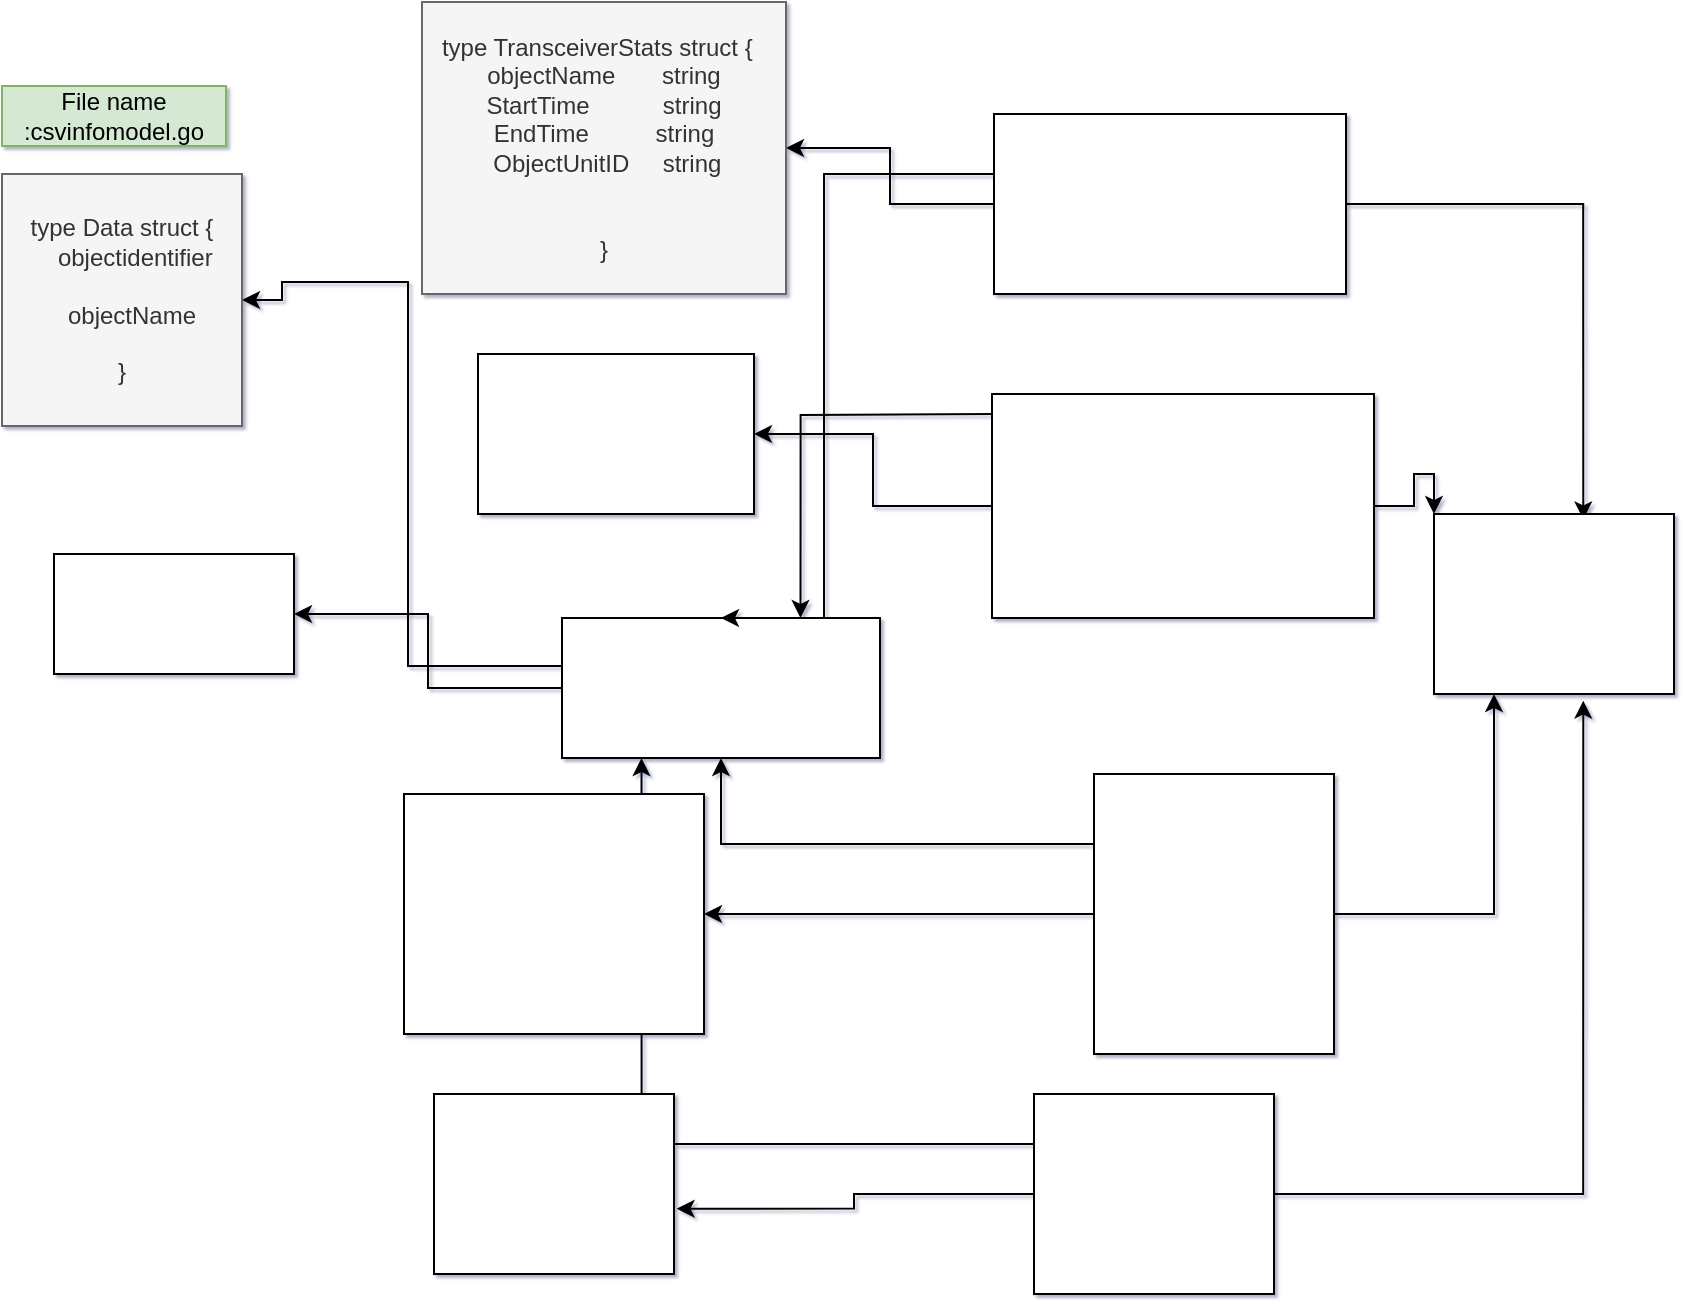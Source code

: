 <mxfile version="21.6.5" type="github">
  <diagram name="Page-1" id="2YBvvXClWsGukQMizWep">
    <mxGraphModel dx="930" dy="1564" grid="1" gridSize="14" guides="1" tooltips="1" connect="1" arrows="1" fold="1" page="1" pageScale="1" pageWidth="850" pageHeight="1100" background="#FFFFFF" math="0" shadow="1">
      <root>
        <mxCell id="0" />
        <mxCell id="1" parent="0" />
        <mxCell id="JVdptQY95MM00BN9dN_g-1" value="" style="rounded=0;whiteSpace=wrap;html=1;" vertex="1" parent="1">
          <mxGeometry x="40" y="220" width="120" height="60" as="geometry" />
        </mxCell>
        <mxCell id="JVdptQY95MM00BN9dN_g-48" style="edgeStyle=orthogonalEdgeStyle;rounded=0;orthogonalLoop=1;jettySize=auto;html=1;entryX=1;entryY=0.5;entryDx=0;entryDy=0;" edge="1" parent="1" source="JVdptQY95MM00BN9dN_g-2" target="JVdptQY95MM00BN9dN_g-1">
          <mxGeometry relative="1" as="geometry" />
        </mxCell>
        <mxCell id="JVdptQY95MM00BN9dN_g-59" style="edgeStyle=orthogonalEdgeStyle;rounded=0;orthogonalLoop=1;jettySize=auto;html=1;entryX=1;entryY=0.5;entryDx=0;entryDy=0;" edge="1" parent="1" target="JVdptQY95MM00BN9dN_g-56">
          <mxGeometry relative="1" as="geometry">
            <mxPoint x="300.72" y="276.03" as="sourcePoint" />
            <mxPoint x="154" y="84" as="targetPoint" />
            <Array as="points">
              <mxPoint x="217" y="276" />
              <mxPoint x="217" y="84" />
              <mxPoint x="154" y="84" />
              <mxPoint x="154" y="93" />
            </Array>
          </mxGeometry>
        </mxCell>
        <mxCell id="JVdptQY95MM00BN9dN_g-2" value="" style="rounded=0;whiteSpace=wrap;html=1;" vertex="1" parent="1">
          <mxGeometry x="294" y="252" width="159" height="70" as="geometry" />
        </mxCell>
        <mxCell id="JVdptQY95MM00BN9dN_g-40" value="" style="edgeStyle=orthogonalEdgeStyle;rounded=0;orthogonalLoop=1;jettySize=auto;html=1;" edge="1" parent="1" source="JVdptQY95MM00BN9dN_g-4" target="JVdptQY95MM00BN9dN_g-26">
          <mxGeometry relative="1" as="geometry" />
        </mxCell>
        <mxCell id="JVdptQY95MM00BN9dN_g-43" style="edgeStyle=orthogonalEdgeStyle;rounded=0;orthogonalLoop=1;jettySize=auto;html=1;entryX=0.5;entryY=0;entryDx=0;entryDy=0;" edge="1" parent="1" source="JVdptQY95MM00BN9dN_g-4" target="JVdptQY95MM00BN9dN_g-2">
          <mxGeometry relative="1" as="geometry">
            <Array as="points">
              <mxPoint x="425" y="30" />
            </Array>
          </mxGeometry>
        </mxCell>
        <mxCell id="JVdptQY95MM00BN9dN_g-51" style="edgeStyle=orthogonalEdgeStyle;rounded=0;orthogonalLoop=1;jettySize=auto;html=1;entryX=0.622;entryY=0.03;entryDx=0;entryDy=0;entryPerimeter=0;" edge="1" parent="1" source="JVdptQY95MM00BN9dN_g-4" target="JVdptQY95MM00BN9dN_g-10">
          <mxGeometry relative="1" as="geometry" />
        </mxCell>
        <mxCell id="JVdptQY95MM00BN9dN_g-4" value="" style="rounded=0;whiteSpace=wrap;html=1;" vertex="1" parent="1">
          <mxGeometry x="510" width="176" height="90" as="geometry" />
        </mxCell>
        <mxCell id="JVdptQY95MM00BN9dN_g-41" value="" style="edgeStyle=orthogonalEdgeStyle;rounded=0;orthogonalLoop=1;jettySize=auto;html=1;" edge="1" parent="1" source="JVdptQY95MM00BN9dN_g-6" target="JVdptQY95MM00BN9dN_g-27">
          <mxGeometry relative="1" as="geometry" />
        </mxCell>
        <mxCell id="JVdptQY95MM00BN9dN_g-44" style="edgeStyle=orthogonalEdgeStyle;rounded=0;orthogonalLoop=1;jettySize=auto;html=1;entryX=0.75;entryY=0;entryDx=0;entryDy=0;" edge="1" parent="1" target="JVdptQY95MM00BN9dN_g-2">
          <mxGeometry relative="1" as="geometry">
            <mxPoint x="510" y="150" as="sourcePoint" />
            <mxPoint x="455" y="210" as="targetPoint" />
          </mxGeometry>
        </mxCell>
        <mxCell id="JVdptQY95MM00BN9dN_g-53" style="edgeStyle=orthogonalEdgeStyle;rounded=0;orthogonalLoop=1;jettySize=auto;html=1;entryX=0;entryY=0;entryDx=0;entryDy=0;" edge="1" parent="1" source="JVdptQY95MM00BN9dN_g-6" target="JVdptQY95MM00BN9dN_g-10">
          <mxGeometry relative="1" as="geometry" />
        </mxCell>
        <mxCell id="JVdptQY95MM00BN9dN_g-6" value="" style="rounded=0;whiteSpace=wrap;html=1;" vertex="1" parent="1">
          <mxGeometry x="509" y="140" width="191" height="112" as="geometry" />
        </mxCell>
        <mxCell id="JVdptQY95MM00BN9dN_g-45" style="edgeStyle=orthogonalEdgeStyle;rounded=0;orthogonalLoop=1;jettySize=auto;html=1;entryX=1;entryY=0.5;entryDx=0;entryDy=0;" edge="1" parent="1" source="JVdptQY95MM00BN9dN_g-7" target="JVdptQY95MM00BN9dN_g-28">
          <mxGeometry relative="1" as="geometry" />
        </mxCell>
        <mxCell id="JVdptQY95MM00BN9dN_g-49" style="edgeStyle=orthogonalEdgeStyle;rounded=0;orthogonalLoop=1;jettySize=auto;html=1;exitX=0;exitY=0.25;exitDx=0;exitDy=0;entryX=0.5;entryY=1;entryDx=0;entryDy=0;" edge="1" parent="1" source="JVdptQY95MM00BN9dN_g-7" target="JVdptQY95MM00BN9dN_g-2">
          <mxGeometry relative="1" as="geometry" />
        </mxCell>
        <mxCell id="JVdptQY95MM00BN9dN_g-54" style="edgeStyle=orthogonalEdgeStyle;rounded=0;orthogonalLoop=1;jettySize=auto;html=1;entryX=0.25;entryY=1;entryDx=0;entryDy=0;" edge="1" parent="1" source="JVdptQY95MM00BN9dN_g-7" target="JVdptQY95MM00BN9dN_g-10">
          <mxGeometry relative="1" as="geometry" />
        </mxCell>
        <mxCell id="JVdptQY95MM00BN9dN_g-7" value="" style="rounded=0;whiteSpace=wrap;html=1;" vertex="1" parent="1">
          <mxGeometry x="560" y="330" width="120" height="140" as="geometry" />
        </mxCell>
        <mxCell id="JVdptQY95MM00BN9dN_g-46" style="edgeStyle=orthogonalEdgeStyle;rounded=0;orthogonalLoop=1;jettySize=auto;html=1;entryX=1.011;entryY=0.637;entryDx=0;entryDy=0;entryPerimeter=0;" edge="1" parent="1" source="JVdptQY95MM00BN9dN_g-8" target="JVdptQY95MM00BN9dN_g-30">
          <mxGeometry relative="1" as="geometry" />
        </mxCell>
        <mxCell id="JVdptQY95MM00BN9dN_g-50" style="edgeStyle=orthogonalEdgeStyle;rounded=0;orthogonalLoop=1;jettySize=auto;html=1;exitX=0;exitY=0.25;exitDx=0;exitDy=0;entryX=0.25;entryY=1;entryDx=0;entryDy=0;" edge="1" parent="1" source="JVdptQY95MM00BN9dN_g-8" target="JVdptQY95MM00BN9dN_g-2">
          <mxGeometry relative="1" as="geometry" />
        </mxCell>
        <mxCell id="JVdptQY95MM00BN9dN_g-55" style="edgeStyle=orthogonalEdgeStyle;rounded=0;orthogonalLoop=1;jettySize=auto;html=1;entryX=0.622;entryY=1.037;entryDx=0;entryDy=0;entryPerimeter=0;" edge="1" parent="1" source="JVdptQY95MM00BN9dN_g-8" target="JVdptQY95MM00BN9dN_g-10">
          <mxGeometry relative="1" as="geometry" />
        </mxCell>
        <mxCell id="JVdptQY95MM00BN9dN_g-8" value="" style="rounded=0;whiteSpace=wrap;html=1;" vertex="1" parent="1">
          <mxGeometry x="530" y="490" width="120" height="100" as="geometry" />
        </mxCell>
        <mxCell id="JVdptQY95MM00BN9dN_g-10" value="" style="rounded=0;whiteSpace=wrap;html=1;" vertex="1" parent="1">
          <mxGeometry x="730" y="200" width="120" height="90" as="geometry" />
        </mxCell>
        <mxCell id="JVdptQY95MM00BN9dN_g-27" value="" style="rounded=0;whiteSpace=wrap;html=1;" vertex="1" parent="1">
          <mxGeometry x="252" y="120" width="138" height="80" as="geometry" />
        </mxCell>
        <mxCell id="JVdptQY95MM00BN9dN_g-28" value="" style="rounded=0;whiteSpace=wrap;html=1;" vertex="1" parent="1">
          <mxGeometry x="215" y="340" width="150" height="120" as="geometry" />
        </mxCell>
        <mxCell id="JVdptQY95MM00BN9dN_g-30" value="" style="rounded=0;whiteSpace=wrap;html=1;" vertex="1" parent="1">
          <mxGeometry x="230" y="490" width="120" height="90" as="geometry" />
        </mxCell>
        <mxCell id="JVdptQY95MM00BN9dN_g-56" value="&lt;div&gt;type Data struct {&lt;/div&gt;&lt;div&gt;&amp;nbsp; &amp;nbsp; objectidentifier&lt;span style=&quot;&quot;&gt;&lt;/span&gt;&lt;/div&gt;&lt;div&gt;&lt;br&gt;&lt;/div&gt;&lt;div&gt;&lt;span style=&quot;&quot;&gt;&lt;span style=&quot;&quot;&gt;&lt;span style=&quot;white-space: pre;&quot;&gt;&amp;nbsp;&amp;nbsp;&amp;nbsp;&amp;nbsp;&lt;/span&gt;&lt;/span&gt;objectName&amp;nbsp;&lt;/span&gt;&lt;/div&gt;&lt;div&gt;&lt;span style=&quot;&quot;&gt;&amp;nbsp;&lt;/span&gt;&lt;/div&gt;&lt;div&gt;}&lt;/div&gt;" style="rounded=0;whiteSpace=wrap;html=1;fillColor=#f5f5f5;strokeColor=#666666;fontColor=#333333;" vertex="1" parent="1">
          <mxGeometry x="14" y="30" width="120" height="126" as="geometry" />
        </mxCell>
        <mxCell id="JVdptQY95MM00BN9dN_g-61" value="File name :csvinfomodel.go" style="text;html=1;strokeColor=#82b366;fillColor=#d5e8d4;align=center;verticalAlign=middle;whiteSpace=wrap;rounded=0;" vertex="1" parent="1">
          <mxGeometry x="14" y="-14" width="112" height="30" as="geometry" />
        </mxCell>
        <mxCell id="JVdptQY95MM00BN9dN_g-26" value="type TransceiverStats struct {&amp;nbsp;&amp;nbsp;&lt;br&gt;&lt;div&gt;objectName&amp;nbsp; &amp;nbsp; &amp;nbsp; &amp;nbsp;string&lt;/div&gt;&lt;div&gt;StartTime&amp;nbsp; &amp;nbsp; &amp;nbsp; &amp;nbsp; &amp;nbsp; &amp;nbsp;string&lt;span style=&quot;&quot;&gt;&lt;/span&gt;&lt;/div&gt;&lt;div&gt;&lt;span style=&quot;&quot;&gt;EndTime&amp;nbsp; &amp;nbsp; &amp;nbsp; &amp;nbsp; &amp;nbsp; string&lt;/span&gt;&lt;/div&gt;&lt;div&gt;&lt;span style=&quot;&quot;&gt;&lt;span style=&quot;&quot;&gt;&lt;span style=&quot;white-space: pre;&quot;&gt;&amp;nbsp;&lt;/span&gt;&lt;/span&gt;ObjectUnitID&amp;nbsp; &amp;nbsp; &amp;nbsp;string&lt;/span&gt;&lt;/div&gt;&lt;br&gt;&lt;br&gt;}" style="rounded=0;whiteSpace=wrap;html=1;fillColor=#f5f5f5;strokeColor=#666666;fontColor=#333333;" vertex="1" parent="1">
          <mxGeometry x="224" y="-56" width="182" height="146" as="geometry" />
        </mxCell>
      </root>
    </mxGraphModel>
  </diagram>
</mxfile>
